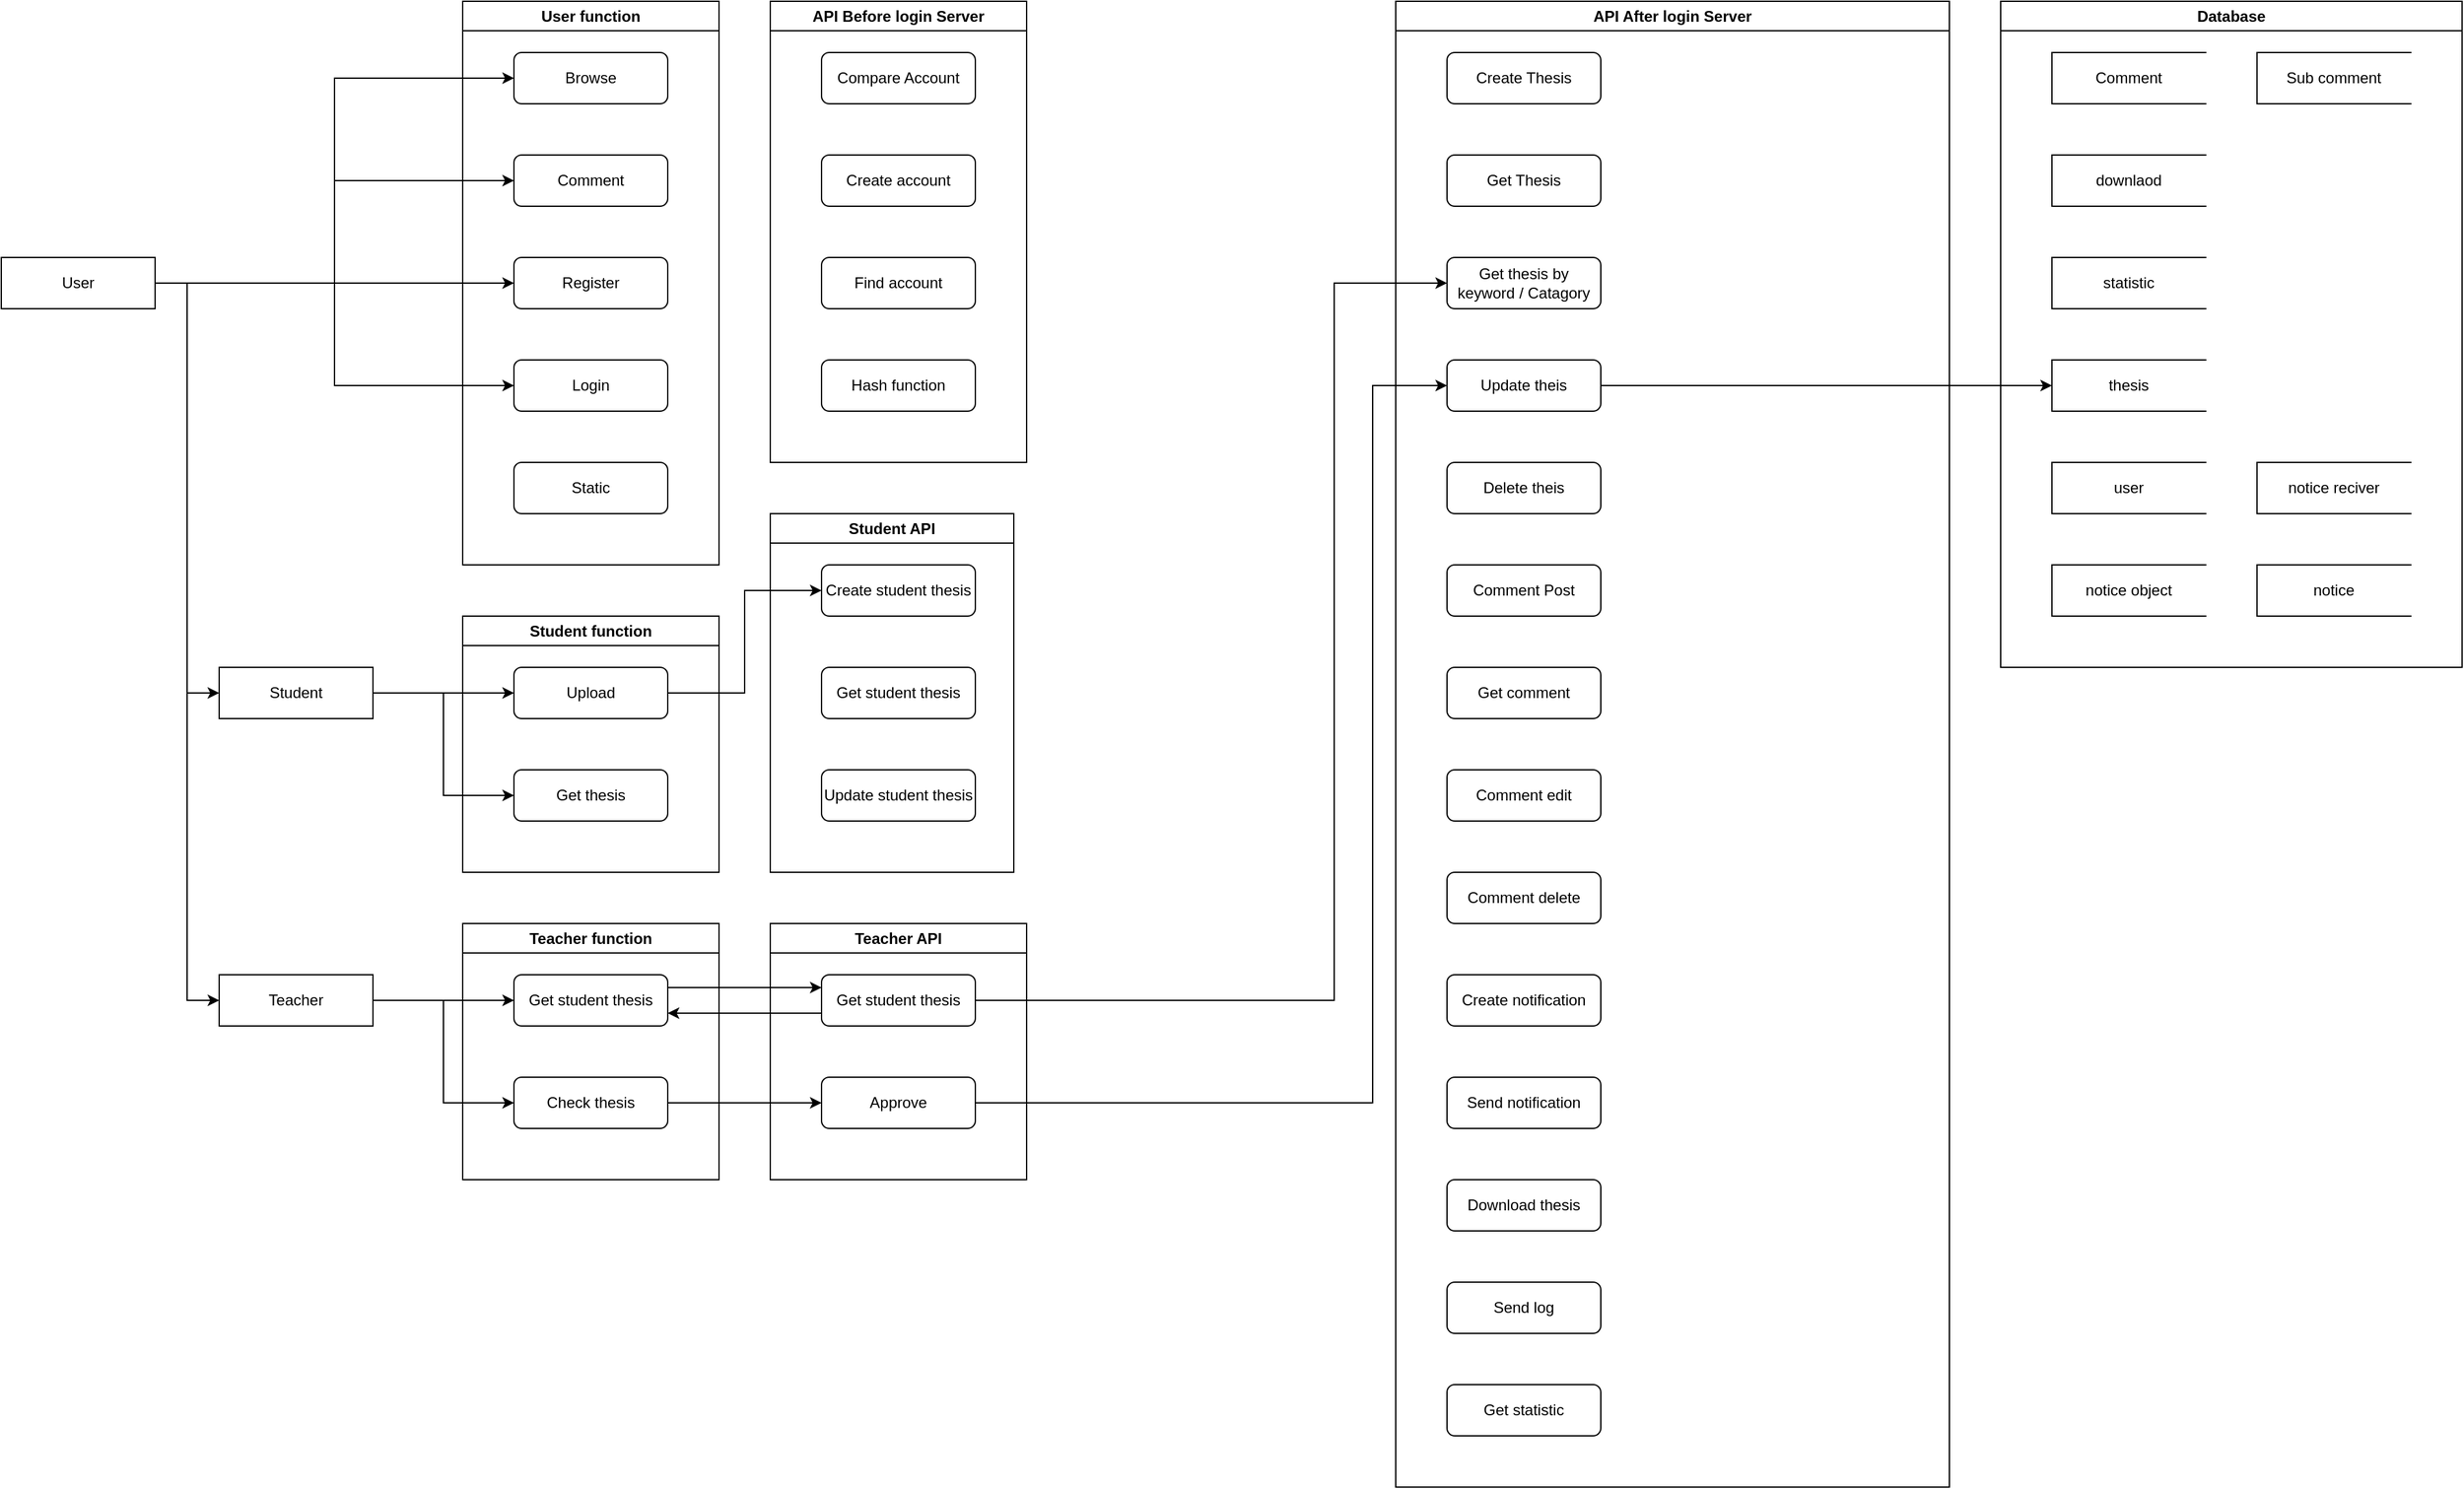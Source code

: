 <mxfile version="27.1.5">
  <diagram name="หน้า-1" id="eUxiDGaph87goB3MmdU6">
    <mxGraphModel dx="2363" dy="1310" grid="1" gridSize="10" guides="1" tooltips="1" connect="1" arrows="1" fold="1" page="1" pageScale="1" pageWidth="2336" pageHeight="1654" math="0" shadow="0">
      <root>
        <mxCell id="0" />
        <mxCell id="1" parent="0" />
        <mxCell id="IIilCcqDhFFno7Ei3CsS-1" value="User function" style="swimlane;whiteSpace=wrap;html=1;" vertex="1" parent="1">
          <mxGeometry x="440" y="80" width="200" height="440" as="geometry">
            <mxRectangle x="400" y="200" width="130" height="30" as="alternateBounds" />
          </mxGeometry>
        </mxCell>
        <mxCell id="IIilCcqDhFFno7Ei3CsS-5" value="Browse" style="rounded=1;whiteSpace=wrap;html=1;" vertex="1" parent="IIilCcqDhFFno7Ei3CsS-1">
          <mxGeometry x="40" y="40" width="120" height="40" as="geometry" />
        </mxCell>
        <mxCell id="IIilCcqDhFFno7Ei3CsS-6" value="Comment" style="rounded=1;whiteSpace=wrap;html=1;" vertex="1" parent="IIilCcqDhFFno7Ei3CsS-1">
          <mxGeometry x="40" y="120" width="120" height="40" as="geometry" />
        </mxCell>
        <mxCell id="IIilCcqDhFFno7Ei3CsS-7" value="Login" style="rounded=1;whiteSpace=wrap;html=1;" vertex="1" parent="IIilCcqDhFFno7Ei3CsS-1">
          <mxGeometry x="40" y="280" width="120" height="40" as="geometry" />
        </mxCell>
        <mxCell id="IIilCcqDhFFno7Ei3CsS-8" value="Register" style="rounded=1;whiteSpace=wrap;html=1;" vertex="1" parent="IIilCcqDhFFno7Ei3CsS-1">
          <mxGeometry x="40" y="200" width="120" height="40" as="geometry" />
        </mxCell>
        <mxCell id="IIilCcqDhFFno7Ei3CsS-9" value="API Before login Server" style="swimlane;whiteSpace=wrap;html=1;" vertex="1" parent="1">
          <mxGeometry x="680" y="80" width="200" height="360" as="geometry">
            <mxRectangle x="400" y="200" width="130" height="30" as="alternateBounds" />
          </mxGeometry>
        </mxCell>
        <mxCell id="IIilCcqDhFFno7Ei3CsS-10" value="Compare Account" style="rounded=1;whiteSpace=wrap;html=1;" vertex="1" parent="IIilCcqDhFFno7Ei3CsS-9">
          <mxGeometry x="40" y="40" width="120" height="40" as="geometry" />
        </mxCell>
        <mxCell id="IIilCcqDhFFno7Ei3CsS-11" value="Create account" style="rounded=1;whiteSpace=wrap;html=1;" vertex="1" parent="IIilCcqDhFFno7Ei3CsS-9">
          <mxGeometry x="40" y="120" width="120" height="40" as="geometry" />
        </mxCell>
        <mxCell id="IIilCcqDhFFno7Ei3CsS-12" value="Find account" style="rounded=1;whiteSpace=wrap;html=1;" vertex="1" parent="IIilCcqDhFFno7Ei3CsS-9">
          <mxGeometry x="40" y="200" width="120" height="40" as="geometry" />
        </mxCell>
        <mxCell id="IIilCcqDhFFno7Ei3CsS-33" value="Hash function" style="rounded=1;whiteSpace=wrap;html=1;" vertex="1" parent="IIilCcqDhFFno7Ei3CsS-9">
          <mxGeometry x="40" y="280" width="120" height="40" as="geometry" />
        </mxCell>
        <mxCell id="IIilCcqDhFFno7Ei3CsS-14" value="Database" style="swimlane;whiteSpace=wrap;html=1;" vertex="1" parent="1">
          <mxGeometry x="1640" y="80" width="360" height="520" as="geometry">
            <mxRectangle x="400" y="200" width="130" height="30" as="alternateBounds" />
          </mxGeometry>
        </mxCell>
        <mxCell id="IIilCcqDhFFno7Ei3CsS-31" value="Comment" style="html=1;dashed=0;whiteSpace=wrap;shape=partialRectangle;right=0;" vertex="1" parent="IIilCcqDhFFno7Ei3CsS-14">
          <mxGeometry x="40" y="40" width="120" height="40" as="geometry" />
        </mxCell>
        <mxCell id="IIilCcqDhFFno7Ei3CsS-56" value="Sub comment" style="html=1;dashed=0;whiteSpace=wrap;shape=partialRectangle;right=0;" vertex="1" parent="IIilCcqDhFFno7Ei3CsS-14">
          <mxGeometry x="200" y="40" width="120" height="40" as="geometry" />
        </mxCell>
        <mxCell id="IIilCcqDhFFno7Ei3CsS-57" value="downlaod" style="html=1;dashed=0;whiteSpace=wrap;shape=partialRectangle;right=0;" vertex="1" parent="IIilCcqDhFFno7Ei3CsS-14">
          <mxGeometry x="40" y="120" width="120" height="40" as="geometry" />
        </mxCell>
        <mxCell id="IIilCcqDhFFno7Ei3CsS-58" value="user" style="html=1;dashed=0;whiteSpace=wrap;shape=partialRectangle;right=0;" vertex="1" parent="IIilCcqDhFFno7Ei3CsS-14">
          <mxGeometry x="40" y="360" width="120" height="40" as="geometry" />
        </mxCell>
        <mxCell id="IIilCcqDhFFno7Ei3CsS-59" value="thesis" style="html=1;dashed=0;whiteSpace=wrap;shape=partialRectangle;right=0;" vertex="1" parent="IIilCcqDhFFno7Ei3CsS-14">
          <mxGeometry x="40" y="280" width="120" height="40" as="geometry" />
        </mxCell>
        <mxCell id="IIilCcqDhFFno7Ei3CsS-60" value="statistic" style="html=1;dashed=0;whiteSpace=wrap;shape=partialRectangle;right=0;" vertex="1" parent="IIilCcqDhFFno7Ei3CsS-14">
          <mxGeometry x="40" y="200" width="120" height="40" as="geometry" />
        </mxCell>
        <mxCell id="IIilCcqDhFFno7Ei3CsS-61" value="notice" style="html=1;dashed=0;whiteSpace=wrap;shape=partialRectangle;right=0;" vertex="1" parent="IIilCcqDhFFno7Ei3CsS-14">
          <mxGeometry x="200" y="440" width="120" height="40" as="geometry" />
        </mxCell>
        <mxCell id="IIilCcqDhFFno7Ei3CsS-62" value="notice object" style="html=1;dashed=0;whiteSpace=wrap;shape=partialRectangle;right=0;" vertex="1" parent="IIilCcqDhFFno7Ei3CsS-14">
          <mxGeometry x="40" y="440" width="120" height="40" as="geometry" />
        </mxCell>
        <mxCell id="IIilCcqDhFFno7Ei3CsS-63" value="notice reciver" style="html=1;dashed=0;whiteSpace=wrap;shape=partialRectangle;right=0;" vertex="1" parent="IIilCcqDhFFno7Ei3CsS-14">
          <mxGeometry x="200" y="360" width="120" height="40" as="geometry" />
        </mxCell>
        <mxCell id="IIilCcqDhFFno7Ei3CsS-19" value="Student function" style="swimlane;whiteSpace=wrap;html=1;startSize=23;" vertex="1" parent="1">
          <mxGeometry x="440" y="560" width="200" height="200" as="geometry">
            <mxRectangle x="400" y="200" width="130" height="30" as="alternateBounds" />
          </mxGeometry>
        </mxCell>
        <mxCell id="IIilCcqDhFFno7Ei3CsS-20" value="Upload" style="rounded=1;whiteSpace=wrap;html=1;" vertex="1" parent="IIilCcqDhFFno7Ei3CsS-19">
          <mxGeometry x="40" y="40" width="120" height="40" as="geometry" />
        </mxCell>
        <mxCell id="IIilCcqDhFFno7Ei3CsS-81" value="Get thesis" style="rounded=1;whiteSpace=wrap;html=1;" vertex="1" parent="IIilCcqDhFFno7Ei3CsS-19">
          <mxGeometry x="40" y="120" width="120" height="40" as="geometry" />
        </mxCell>
        <mxCell id="IIilCcqDhFFno7Ei3CsS-24" value="Teacher function" style="swimlane;whiteSpace=wrap;html=1;startSize=23;" vertex="1" parent="1">
          <mxGeometry x="440" y="800" width="200" height="200" as="geometry">
            <mxRectangle x="400" y="200" width="130" height="30" as="alternateBounds" />
          </mxGeometry>
        </mxCell>
        <mxCell id="IIilCcqDhFFno7Ei3CsS-25" value="Get student thesis" style="rounded=1;whiteSpace=wrap;html=1;" vertex="1" parent="IIilCcqDhFFno7Ei3CsS-24">
          <mxGeometry x="40" y="40" width="120" height="40" as="geometry" />
        </mxCell>
        <mxCell id="IIilCcqDhFFno7Ei3CsS-83" value="Check thesis" style="rounded=1;whiteSpace=wrap;html=1;" vertex="1" parent="IIilCcqDhFFno7Ei3CsS-24">
          <mxGeometry x="40" y="120" width="120" height="40" as="geometry" />
        </mxCell>
        <mxCell id="IIilCcqDhFFno7Ei3CsS-34" style="edgeStyle=orthogonalEdgeStyle;rounded=0;orthogonalLoop=1;jettySize=auto;html=1;entryX=0;entryY=0.5;entryDx=0;entryDy=0;" edge="1" parent="1" source="IIilCcqDhFFno7Ei3CsS-32" target="IIilCcqDhFFno7Ei3CsS-5">
          <mxGeometry relative="1" as="geometry" />
        </mxCell>
        <mxCell id="IIilCcqDhFFno7Ei3CsS-35" style="edgeStyle=orthogonalEdgeStyle;rounded=0;orthogonalLoop=1;jettySize=auto;html=1;entryX=0;entryY=0.5;entryDx=0;entryDy=0;" edge="1" parent="1" source="IIilCcqDhFFno7Ei3CsS-32" target="IIilCcqDhFFno7Ei3CsS-6">
          <mxGeometry relative="1" as="geometry" />
        </mxCell>
        <mxCell id="IIilCcqDhFFno7Ei3CsS-36" style="edgeStyle=orthogonalEdgeStyle;rounded=0;orthogonalLoop=1;jettySize=auto;html=1;entryX=0;entryY=0.5;entryDx=0;entryDy=0;" edge="1" parent="1" source="IIilCcqDhFFno7Ei3CsS-32" target="IIilCcqDhFFno7Ei3CsS-8">
          <mxGeometry relative="1" as="geometry" />
        </mxCell>
        <mxCell id="IIilCcqDhFFno7Ei3CsS-37" style="edgeStyle=orthogonalEdgeStyle;rounded=0;orthogonalLoop=1;jettySize=auto;html=1;entryX=0;entryY=0.5;entryDx=0;entryDy=0;" edge="1" parent="1" source="IIilCcqDhFFno7Ei3CsS-32" target="IIilCcqDhFFno7Ei3CsS-7">
          <mxGeometry relative="1" as="geometry" />
        </mxCell>
        <mxCell id="IIilCcqDhFFno7Ei3CsS-76" style="edgeStyle=orthogonalEdgeStyle;rounded=0;orthogonalLoop=1;jettySize=auto;html=1;entryX=0;entryY=0.5;entryDx=0;entryDy=0;" edge="1" parent="1" source="IIilCcqDhFFno7Ei3CsS-32" target="IIilCcqDhFFno7Ei3CsS-74">
          <mxGeometry relative="1" as="geometry" />
        </mxCell>
        <mxCell id="IIilCcqDhFFno7Ei3CsS-77" style="edgeStyle=orthogonalEdgeStyle;rounded=0;orthogonalLoop=1;jettySize=auto;html=1;entryX=0;entryY=0.5;entryDx=0;entryDy=0;" edge="1" parent="1" source="IIilCcqDhFFno7Ei3CsS-32" target="IIilCcqDhFFno7Ei3CsS-75">
          <mxGeometry relative="1" as="geometry" />
        </mxCell>
        <mxCell id="IIilCcqDhFFno7Ei3CsS-32" value="User" style="html=1;dashed=0;whiteSpace=wrap;" vertex="1" parent="1">
          <mxGeometry x="80" y="280" width="120" height="40" as="geometry" />
        </mxCell>
        <mxCell id="IIilCcqDhFFno7Ei3CsS-38" value="API After login Server" style="swimlane;whiteSpace=wrap;html=1;" vertex="1" parent="1">
          <mxGeometry x="1168" y="80" width="432" height="1160" as="geometry">
            <mxRectangle x="400" y="200" width="130" height="30" as="alternateBounds" />
          </mxGeometry>
        </mxCell>
        <mxCell id="IIilCcqDhFFno7Ei3CsS-39" value="Get Thesis" style="rounded=1;whiteSpace=wrap;html=1;" vertex="1" parent="IIilCcqDhFFno7Ei3CsS-38">
          <mxGeometry x="40" y="120" width="120" height="40" as="geometry" />
        </mxCell>
        <mxCell id="IIilCcqDhFFno7Ei3CsS-40" value="Get thesis by keyword / Catagory" style="rounded=1;whiteSpace=wrap;html=1;" vertex="1" parent="IIilCcqDhFFno7Ei3CsS-38">
          <mxGeometry x="40" y="200" width="120" height="40" as="geometry" />
        </mxCell>
        <mxCell id="IIilCcqDhFFno7Ei3CsS-45" value="Delete theis" style="rounded=1;whiteSpace=wrap;html=1;" vertex="1" parent="IIilCcqDhFFno7Ei3CsS-38">
          <mxGeometry x="40" y="360" width="120" height="40" as="geometry" />
        </mxCell>
        <mxCell id="IIilCcqDhFFno7Ei3CsS-41" value="Comment Post" style="rounded=1;whiteSpace=wrap;html=1;" vertex="1" parent="IIilCcqDhFFno7Ei3CsS-38">
          <mxGeometry x="40" y="440" width="120" height="40" as="geometry" />
        </mxCell>
        <mxCell id="IIilCcqDhFFno7Ei3CsS-42" value="Comment delete" style="rounded=1;whiteSpace=wrap;html=1;" vertex="1" parent="IIilCcqDhFFno7Ei3CsS-38">
          <mxGeometry x="40" y="680" width="120" height="40" as="geometry" />
        </mxCell>
        <mxCell id="IIilCcqDhFFno7Ei3CsS-43" value="Get comment" style="rounded=1;whiteSpace=wrap;html=1;" vertex="1" parent="IIilCcqDhFFno7Ei3CsS-38">
          <mxGeometry x="40" y="520" width="120" height="40" as="geometry" />
        </mxCell>
        <mxCell id="IIilCcqDhFFno7Ei3CsS-46" value="Update theis" style="rounded=1;whiteSpace=wrap;html=1;" vertex="1" parent="IIilCcqDhFFno7Ei3CsS-38">
          <mxGeometry x="40" y="280" width="120" height="40" as="geometry" />
        </mxCell>
        <mxCell id="IIilCcqDhFFno7Ei3CsS-47" value="Create Thesis" style="rounded=1;whiteSpace=wrap;html=1;" vertex="1" parent="IIilCcqDhFFno7Ei3CsS-38">
          <mxGeometry x="40" y="40" width="120" height="40" as="geometry" />
        </mxCell>
        <mxCell id="IIilCcqDhFFno7Ei3CsS-48" value="Comment edit" style="rounded=1;whiteSpace=wrap;html=1;" vertex="1" parent="IIilCcqDhFFno7Ei3CsS-38">
          <mxGeometry x="40" y="600" width="120" height="40" as="geometry" />
        </mxCell>
        <mxCell id="IIilCcqDhFFno7Ei3CsS-69" value="Create notification" style="rounded=1;whiteSpace=wrap;html=1;" vertex="1" parent="IIilCcqDhFFno7Ei3CsS-38">
          <mxGeometry x="40" y="760" width="120" height="40" as="geometry" />
        </mxCell>
        <mxCell id="IIilCcqDhFFno7Ei3CsS-70" value="Send notification" style="rounded=1;whiteSpace=wrap;html=1;" vertex="1" parent="IIilCcqDhFFno7Ei3CsS-38">
          <mxGeometry x="40" y="840" width="120" height="40" as="geometry" />
        </mxCell>
        <mxCell id="IIilCcqDhFFno7Ei3CsS-71" value="Download thesis" style="rounded=1;whiteSpace=wrap;html=1;" vertex="1" parent="IIilCcqDhFFno7Ei3CsS-38">
          <mxGeometry x="40" y="920" width="120" height="40" as="geometry" />
        </mxCell>
        <mxCell id="IIilCcqDhFFno7Ei3CsS-72" value="Send log" style="rounded=1;whiteSpace=wrap;html=1;" vertex="1" parent="IIilCcqDhFFno7Ei3CsS-38">
          <mxGeometry x="40" y="1000" width="120" height="40" as="geometry" />
        </mxCell>
        <mxCell id="IIilCcqDhFFno7Ei3CsS-73" value="Get statistic" style="rounded=1;whiteSpace=wrap;html=1;" vertex="1" parent="IIilCcqDhFFno7Ei3CsS-38">
          <mxGeometry x="40" y="1080" width="120" height="40" as="geometry" />
        </mxCell>
        <mxCell id="IIilCcqDhFFno7Ei3CsS-51" value="Static" style="rounded=1;whiteSpace=wrap;html=1;" vertex="1" parent="1">
          <mxGeometry x="480" y="440" width="120" height="40" as="geometry" />
        </mxCell>
        <mxCell id="IIilCcqDhFFno7Ei3CsS-52" value="Student API" style="swimlane;whiteSpace=wrap;html=1;" vertex="1" parent="1">
          <mxGeometry x="680" y="480" width="190" height="280" as="geometry">
            <mxRectangle x="400" y="200" width="130" height="30" as="alternateBounds" />
          </mxGeometry>
        </mxCell>
        <mxCell id="IIilCcqDhFFno7Ei3CsS-64" value="Create student thesis" style="rounded=1;whiteSpace=wrap;html=1;" vertex="1" parent="IIilCcqDhFFno7Ei3CsS-52">
          <mxGeometry x="40" y="40" width="120" height="40" as="geometry" />
        </mxCell>
        <mxCell id="IIilCcqDhFFno7Ei3CsS-66" value="Get student thesis" style="rounded=1;whiteSpace=wrap;html=1;" vertex="1" parent="IIilCcqDhFFno7Ei3CsS-52">
          <mxGeometry x="40" y="120" width="120" height="40" as="geometry" />
        </mxCell>
        <mxCell id="IIilCcqDhFFno7Ei3CsS-67" value="Update student thesis" style="rounded=1;whiteSpace=wrap;html=1;" vertex="1" parent="IIilCcqDhFFno7Ei3CsS-52">
          <mxGeometry x="40" y="200" width="120" height="40" as="geometry" />
        </mxCell>
        <mxCell id="IIilCcqDhFFno7Ei3CsS-54" value="Teacher API" style="swimlane;whiteSpace=wrap;html=1;" vertex="1" parent="1">
          <mxGeometry x="680" y="800" width="200" height="200" as="geometry">
            <mxRectangle x="400" y="200" width="130" height="30" as="alternateBounds" />
          </mxGeometry>
        </mxCell>
        <mxCell id="IIilCcqDhFFno7Ei3CsS-65" value="Get student thesis" style="rounded=1;whiteSpace=wrap;html=1;" vertex="1" parent="IIilCcqDhFFno7Ei3CsS-54">
          <mxGeometry x="40" y="40" width="120" height="40" as="geometry" />
        </mxCell>
        <mxCell id="IIilCcqDhFFno7Ei3CsS-68" value="Approve" style="rounded=1;whiteSpace=wrap;html=1;" vertex="1" parent="IIilCcqDhFFno7Ei3CsS-54">
          <mxGeometry x="40" y="120" width="120" height="40" as="geometry" />
        </mxCell>
        <mxCell id="IIilCcqDhFFno7Ei3CsS-78" style="edgeStyle=orthogonalEdgeStyle;rounded=0;orthogonalLoop=1;jettySize=auto;html=1;" edge="1" parent="1" source="IIilCcqDhFFno7Ei3CsS-74" target="IIilCcqDhFFno7Ei3CsS-20">
          <mxGeometry relative="1" as="geometry" />
        </mxCell>
        <mxCell id="IIilCcqDhFFno7Ei3CsS-82" style="edgeStyle=orthogonalEdgeStyle;rounded=0;orthogonalLoop=1;jettySize=auto;html=1;entryX=0;entryY=0.5;entryDx=0;entryDy=0;" edge="1" parent="1" source="IIilCcqDhFFno7Ei3CsS-74" target="IIilCcqDhFFno7Ei3CsS-81">
          <mxGeometry relative="1" as="geometry" />
        </mxCell>
        <mxCell id="IIilCcqDhFFno7Ei3CsS-74" value="Student" style="html=1;dashed=0;whiteSpace=wrap;" vertex="1" parent="1">
          <mxGeometry x="250" y="600" width="120" height="40" as="geometry" />
        </mxCell>
        <mxCell id="IIilCcqDhFFno7Ei3CsS-79" style="edgeStyle=orthogonalEdgeStyle;rounded=0;orthogonalLoop=1;jettySize=auto;html=1;entryX=0;entryY=0.5;entryDx=0;entryDy=0;" edge="1" parent="1" source="IIilCcqDhFFno7Ei3CsS-75" target="IIilCcqDhFFno7Ei3CsS-25">
          <mxGeometry relative="1" as="geometry" />
        </mxCell>
        <mxCell id="IIilCcqDhFFno7Ei3CsS-84" style="edgeStyle=orthogonalEdgeStyle;rounded=0;orthogonalLoop=1;jettySize=auto;html=1;entryX=0;entryY=0.5;entryDx=0;entryDy=0;" edge="1" parent="1" source="IIilCcqDhFFno7Ei3CsS-75" target="IIilCcqDhFFno7Ei3CsS-83">
          <mxGeometry relative="1" as="geometry" />
        </mxCell>
        <mxCell id="IIilCcqDhFFno7Ei3CsS-75" value="Teacher" style="html=1;dashed=0;whiteSpace=wrap;" vertex="1" parent="1">
          <mxGeometry x="250" y="840" width="120" height="40" as="geometry" />
        </mxCell>
        <mxCell id="IIilCcqDhFFno7Ei3CsS-80" style="edgeStyle=orthogonalEdgeStyle;rounded=0;orthogonalLoop=1;jettySize=auto;html=1;entryX=0;entryY=0.5;entryDx=0;entryDy=0;" edge="1" parent="1" source="IIilCcqDhFFno7Ei3CsS-20" target="IIilCcqDhFFno7Ei3CsS-64">
          <mxGeometry relative="1" as="geometry" />
        </mxCell>
        <mxCell id="IIilCcqDhFFno7Ei3CsS-85" style="edgeStyle=orthogonalEdgeStyle;rounded=0;orthogonalLoop=1;jettySize=auto;html=1;" edge="1" parent="1" source="IIilCcqDhFFno7Ei3CsS-25">
          <mxGeometry relative="1" as="geometry">
            <mxPoint x="720" y="850" as="targetPoint" />
            <Array as="points">
              <mxPoint x="720" y="850" />
            </Array>
          </mxGeometry>
        </mxCell>
        <mxCell id="IIilCcqDhFFno7Ei3CsS-86" style="edgeStyle=orthogonalEdgeStyle;rounded=0;orthogonalLoop=1;jettySize=auto;html=1;entryX=1;entryY=0.75;entryDx=0;entryDy=0;" edge="1" parent="1" source="IIilCcqDhFFno7Ei3CsS-65" target="IIilCcqDhFFno7Ei3CsS-25">
          <mxGeometry relative="1" as="geometry">
            <Array as="points">
              <mxPoint x="690" y="870" />
              <mxPoint x="690" y="870" />
            </Array>
          </mxGeometry>
        </mxCell>
        <mxCell id="IIilCcqDhFFno7Ei3CsS-87" style="edgeStyle=orthogonalEdgeStyle;rounded=0;orthogonalLoop=1;jettySize=auto;html=1;entryX=0;entryY=0.5;entryDx=0;entryDy=0;" edge="1" parent="1" source="IIilCcqDhFFno7Ei3CsS-83" target="IIilCcqDhFFno7Ei3CsS-68">
          <mxGeometry relative="1" as="geometry" />
        </mxCell>
        <mxCell id="IIilCcqDhFFno7Ei3CsS-88" style="edgeStyle=orthogonalEdgeStyle;rounded=0;orthogonalLoop=1;jettySize=auto;html=1;entryX=0;entryY=0.5;entryDx=0;entryDy=0;" edge="1" parent="1" source="IIilCcqDhFFno7Ei3CsS-68" target="IIilCcqDhFFno7Ei3CsS-46">
          <mxGeometry relative="1" as="geometry">
            <Array as="points">
              <mxPoint x="1150" y="940" />
              <mxPoint x="1150" y="380" />
            </Array>
          </mxGeometry>
        </mxCell>
        <mxCell id="IIilCcqDhFFno7Ei3CsS-89" style="edgeStyle=orthogonalEdgeStyle;rounded=0;orthogonalLoop=1;jettySize=auto;html=1;entryX=0;entryY=0.5;entryDx=0;entryDy=0;" edge="1" parent="1" source="IIilCcqDhFFno7Ei3CsS-65" target="IIilCcqDhFFno7Ei3CsS-40">
          <mxGeometry relative="1" as="geometry">
            <Array as="points">
              <mxPoint x="1120" y="860" />
              <mxPoint x="1120" y="300" />
            </Array>
          </mxGeometry>
        </mxCell>
        <mxCell id="IIilCcqDhFFno7Ei3CsS-90" style="edgeStyle=orthogonalEdgeStyle;rounded=0;orthogonalLoop=1;jettySize=auto;html=1;entryX=0;entryY=0.5;entryDx=0;entryDy=0;" edge="1" parent="1" source="IIilCcqDhFFno7Ei3CsS-46" target="IIilCcqDhFFno7Ei3CsS-59">
          <mxGeometry relative="1" as="geometry">
            <mxPoint x="1380.0" y="390" as="targetPoint" />
          </mxGeometry>
        </mxCell>
      </root>
    </mxGraphModel>
  </diagram>
</mxfile>

